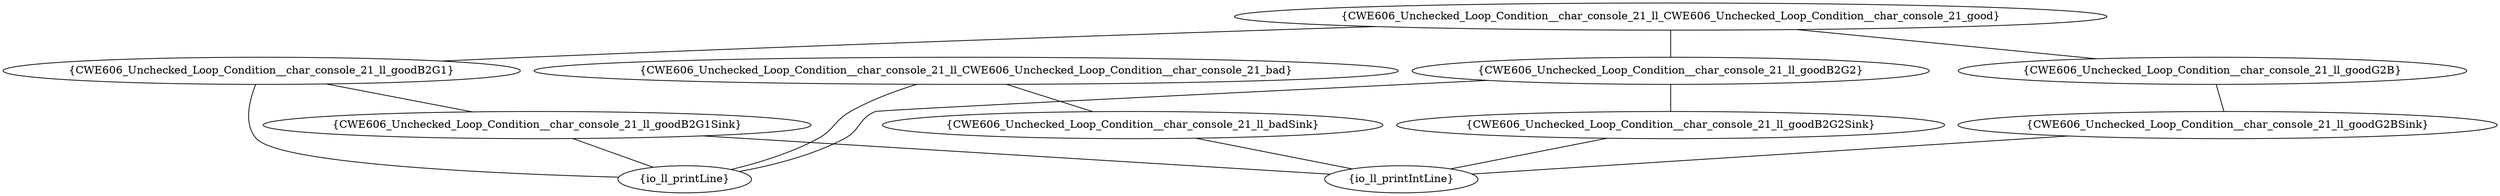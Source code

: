 graph "cg graph" {
CWE606_Unchecked_Loop_Condition__char_console_21_ll_goodB2G2 [label="{CWE606_Unchecked_Loop_Condition__char_console_21_ll_goodB2G2}"];
io_ll_printLine [label="{io_ll_printLine}"];
CWE606_Unchecked_Loop_Condition__char_console_21_ll_goodB2G2Sink [label="{CWE606_Unchecked_Loop_Condition__char_console_21_ll_goodB2G2Sink}"];
CWE606_Unchecked_Loop_Condition__char_console_21_ll_CWE606_Unchecked_Loop_Condition__char_console_21_bad [label="{CWE606_Unchecked_Loop_Condition__char_console_21_ll_CWE606_Unchecked_Loop_Condition__char_console_21_bad}"];
CWE606_Unchecked_Loop_Condition__char_console_21_ll_badSink [label="{CWE606_Unchecked_Loop_Condition__char_console_21_ll_badSink}"];
CWE606_Unchecked_Loop_Condition__char_console_21_ll_goodG2B [label="{CWE606_Unchecked_Loop_Condition__char_console_21_ll_goodG2B}"];
CWE606_Unchecked_Loop_Condition__char_console_21_ll_goodG2BSink [label="{CWE606_Unchecked_Loop_Condition__char_console_21_ll_goodG2BSink}"];
CWE606_Unchecked_Loop_Condition__char_console_21_ll_goodB2G1 [label="{CWE606_Unchecked_Loop_Condition__char_console_21_ll_goodB2G1}"];
CWE606_Unchecked_Loop_Condition__char_console_21_ll_goodB2G1Sink [label="{CWE606_Unchecked_Loop_Condition__char_console_21_ll_goodB2G1Sink}"];
io_ll_printIntLine [label="{io_ll_printIntLine}"];
CWE606_Unchecked_Loop_Condition__char_console_21_ll_CWE606_Unchecked_Loop_Condition__char_console_21_good [label="{CWE606_Unchecked_Loop_Condition__char_console_21_ll_CWE606_Unchecked_Loop_Condition__char_console_21_good}"];
CWE606_Unchecked_Loop_Condition__char_console_21_ll_goodB2G2 -- io_ll_printLine;
CWE606_Unchecked_Loop_Condition__char_console_21_ll_goodB2G2 -- CWE606_Unchecked_Loop_Condition__char_console_21_ll_goodB2G2Sink;
CWE606_Unchecked_Loop_Condition__char_console_21_ll_CWE606_Unchecked_Loop_Condition__char_console_21_bad -- io_ll_printLine;
CWE606_Unchecked_Loop_Condition__char_console_21_ll_CWE606_Unchecked_Loop_Condition__char_console_21_bad -- CWE606_Unchecked_Loop_Condition__char_console_21_ll_badSink;
CWE606_Unchecked_Loop_Condition__char_console_21_ll_goodG2B -- CWE606_Unchecked_Loop_Condition__char_console_21_ll_goodG2BSink;
CWE606_Unchecked_Loop_Condition__char_console_21_ll_goodB2G1 -- io_ll_printLine;
CWE606_Unchecked_Loop_Condition__char_console_21_ll_goodB2G1 -- CWE606_Unchecked_Loop_Condition__char_console_21_ll_goodB2G1Sink;
CWE606_Unchecked_Loop_Condition__char_console_21_ll_goodG2BSink -- io_ll_printIntLine;
CWE606_Unchecked_Loop_Condition__char_console_21_ll_goodB2G1Sink -- io_ll_printLine;
CWE606_Unchecked_Loop_Condition__char_console_21_ll_goodB2G1Sink -- io_ll_printIntLine;
CWE606_Unchecked_Loop_Condition__char_console_21_ll_CWE606_Unchecked_Loop_Condition__char_console_21_good -- CWE606_Unchecked_Loop_Condition__char_console_21_ll_goodB2G1;
CWE606_Unchecked_Loop_Condition__char_console_21_ll_CWE606_Unchecked_Loop_Condition__char_console_21_good -- CWE606_Unchecked_Loop_Condition__char_console_21_ll_goodB2G2;
CWE606_Unchecked_Loop_Condition__char_console_21_ll_CWE606_Unchecked_Loop_Condition__char_console_21_good -- CWE606_Unchecked_Loop_Condition__char_console_21_ll_goodG2B;
CWE606_Unchecked_Loop_Condition__char_console_21_ll_badSink -- io_ll_printIntLine;
CWE606_Unchecked_Loop_Condition__char_console_21_ll_goodB2G2Sink -- io_ll_printIntLine;
}
